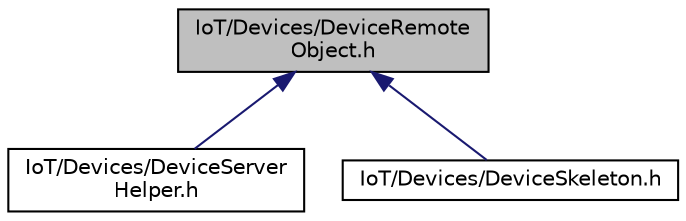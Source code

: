 digraph "IoT/Devices/DeviceRemoteObject.h"
{
 // LATEX_PDF_SIZE
  edge [fontname="Helvetica",fontsize="10",labelfontname="Helvetica",labelfontsize="10"];
  node [fontname="Helvetica",fontsize="10",shape=record];
  Node1 [label="IoT/Devices/DeviceRemote\lObject.h",height=0.2,width=0.4,color="black", fillcolor="grey75", style="filled", fontcolor="black",tooltip=" "];
  Node1 -> Node2 [dir="back",color="midnightblue",fontsize="10",style="solid",fontname="Helvetica"];
  Node2 [label="IoT/Devices/DeviceServer\lHelper.h",height=0.2,width=0.4,color="black", fillcolor="white", style="filled",URL="$DeviceServerHelper_8h.html",tooltip=" "];
  Node1 -> Node3 [dir="back",color="midnightblue",fontsize="10",style="solid",fontname="Helvetica"];
  Node3 [label="IoT/Devices/DeviceSkeleton.h",height=0.2,width=0.4,color="black", fillcolor="white", style="filled",URL="$DeviceSkeleton_8h.html",tooltip=" "];
}
